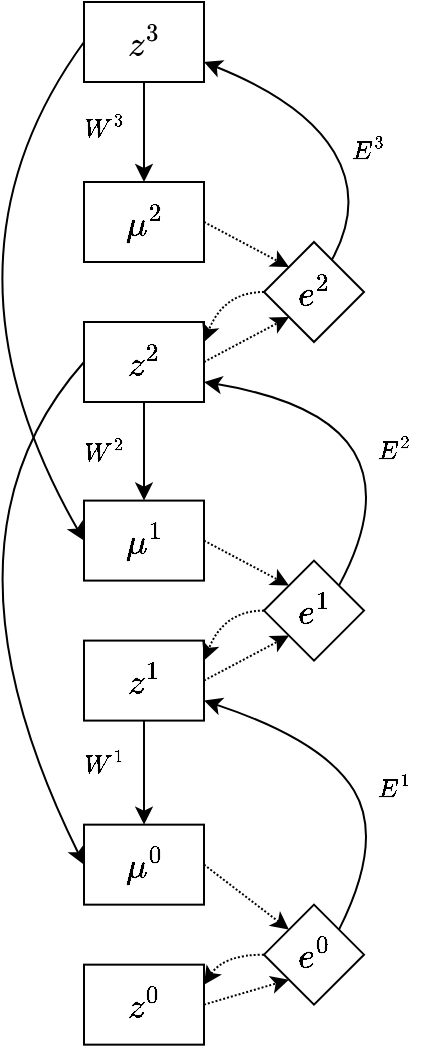 <mxfile version="22.1.16" type="device">
  <diagram name="Page-1" id="fu1geaqnW-9D8BklP9Hh">
    <mxGraphModel dx="989" dy="550" grid="1" gridSize="10" guides="1" tooltips="1" connect="1" arrows="1" fold="1" page="1" pageScale="1" pageWidth="850" pageHeight="1100" math="1" shadow="0">
      <root>
        <mxCell id="0" />
        <mxCell id="1" parent="0" />
        <mxCell id="atAiUvy_6sOID0HwvwlK-1" value="&lt;font style=&quot;font-size: 15px;&quot;&gt;&lt;svg xmlns:xlink=&quot;http://www.w3.org/1999/xlink&quot; viewBox=&quot;0 -883.2 901.6 894.2&quot; role=&quot;img&quot; height=&quot;2.023ex&quot; width=&quot;2.04ex&quot; xmlns=&quot;http://www.w3.org/2000/svg&quot; style=&quot;vertical-align: -0.025ex; font-size: 15px;&quot;&gt;&lt;defs style=&quot;font-size: 15px;&quot;&gt;&lt;path d=&quot;M347 338Q337 338 294 349T231 360Q211 360 197 356T174 346T162 335T155 324L153 320Q150 317 138 317Q117 317 117 325Q117 330 120 339Q133 378 163 406T229 440Q241 442 246 442Q271 442 291 425T329 392T367 375Q389 375 411 408T434 441Q435 442 449 442H462Q468 436 468 434Q468 430 463 420T449 399T432 377T418 358L411 349Q368 298 275 214T160 106L148 94L163 93Q185 93 227 82T290 71Q328 71 360 90T402 140Q406 149 409 151T424 153Q443 153 443 143Q443 138 442 134Q425 72 376 31T278 -11Q252 -11 232 6T193 40T155 57Q111 57 76 -3Q70 -11 59 -11H54H41Q35 -5 35 -2Q35 13 93 84Q132 129 225 214T340 322Q352 338 347 338Z&quot; id=&quot;MJX-2-TEX-I-1D467&quot; style=&quot;font-size: 15px;&quot;&gt;&lt;/path&gt;&lt;path d=&quot;M127 463Q100 463 85 480T69 524Q69 579 117 622T233 665Q268 665 277 664Q351 652 390 611T430 522Q430 470 396 421T302 350L299 348Q299 347 308 345T337 336T375 315Q457 262 457 175Q457 96 395 37T238 -22Q158 -22 100 21T42 130Q42 158 60 175T105 193Q133 193 151 175T169 130Q169 119 166 110T159 94T148 82T136 74T126 70T118 67L114 66Q165 21 238 21Q293 21 321 74Q338 107 338 175V195Q338 290 274 322Q259 328 213 329L171 330L168 332Q166 335 166 348Q166 366 174 366Q202 366 232 371Q266 376 294 413T322 525V533Q322 590 287 612Q265 626 240 626Q208 626 181 615T143 592T132 580H135Q138 579 143 578T153 573T165 566T175 555T183 540T186 520Q186 498 172 481T127 463Z&quot; id=&quot;MJX-2-TEX-N-33&quot; style=&quot;font-size: 15px;&quot;&gt;&lt;/path&gt;&lt;/defs&gt;&lt;g transform=&quot;scale(1,-1)&quot; stroke-width=&quot;0&quot; fill=&quot;currentColor&quot; stroke=&quot;currentColor&quot; style=&quot;font-size: 15px;&quot;&gt;&lt;g data-mml-node=&quot;math&quot; style=&quot;font-size: 15px;&quot;&gt;&lt;g data-mml-node=&quot;msup&quot; style=&quot;font-size: 15px;&quot;&gt;&lt;g data-mml-node=&quot;mi&quot; style=&quot;font-size: 15px;&quot;&gt;&lt;use xlink:href=&quot;#MJX-2-TEX-I-1D467&quot; data-c=&quot;1D467&quot; style=&quot;font-size: 15px;&quot;&gt;&lt;/use&gt;&lt;/g&gt;&lt;g transform=&quot;translate(498,413) scale(0.707)&quot; data-mml-node=&quot;mn&quot; style=&quot;font-size: 15px;&quot;&gt;&lt;use xlink:href=&quot;#MJX-2-TEX-N-33&quot; data-c=&quot;33&quot; style=&quot;font-size: 15px;&quot;&gt;&lt;/use&gt;&lt;/g&gt;&lt;/g&gt;&lt;/g&gt;&lt;/g&gt;&lt;/svg&gt;&lt;/font&gt;" style="rounded=0;whiteSpace=wrap;html=1;fontSize=15;" vertex="1" parent="1">
          <mxGeometry x="320" y="40" width="60" height="40" as="geometry" />
        </mxCell>
        <mxCell id="atAiUvy_6sOID0HwvwlK-3" value="$$z^2$$" style="rounded=0;whiteSpace=wrap;html=1;fontSize=15;" vertex="1" parent="1">
          <mxGeometry x="320" y="200" width="60" height="40" as="geometry" />
        </mxCell>
        <mxCell id="atAiUvy_6sOID0HwvwlK-4" value="$$z^1$$" style="rounded=0;whiteSpace=wrap;html=1;fontSize=15;" vertex="1" parent="1">
          <mxGeometry x="320" y="359.3" width="60" height="40" as="geometry" />
        </mxCell>
        <mxCell id="atAiUvy_6sOID0HwvwlK-5" value="$$z^0$$" style="rounded=0;whiteSpace=wrap;html=1;fontSize=15;" vertex="1" parent="1">
          <mxGeometry x="320" y="521.33" width="60" height="40" as="geometry" />
        </mxCell>
        <mxCell id="atAiUvy_6sOID0HwvwlK-6" value="$$\mu^2$$" style="rounded=0;whiteSpace=wrap;html=1;fontSize=15;" vertex="1" parent="1">
          <mxGeometry x="320" y="130" width="60" height="40" as="geometry" />
        </mxCell>
        <mxCell id="atAiUvy_6sOID0HwvwlK-7" value="$$\mu^1$$" style="rounded=0;whiteSpace=wrap;html=1;fontSize=15;" vertex="1" parent="1">
          <mxGeometry x="320" y="289.3" width="60" height="40" as="geometry" />
        </mxCell>
        <mxCell id="atAiUvy_6sOID0HwvwlK-8" value="" style="endArrow=classic;html=1;rounded=0;exitX=0.5;exitY=1;exitDx=0;exitDy=0;entryX=0.5;entryY=0;entryDx=0;entryDy=0;" edge="1" parent="1" source="atAiUvy_6sOID0HwvwlK-1" target="atAiUvy_6sOID0HwvwlK-6">
          <mxGeometry width="50" height="50" relative="1" as="geometry">
            <mxPoint x="350" y="90" as="sourcePoint" />
            <mxPoint x="520" y="80" as="targetPoint" />
          </mxGeometry>
        </mxCell>
        <mxCell id="atAiUvy_6sOID0HwvwlK-38" value="$$W^3$$" style="edgeLabel;html=1;align=center;verticalAlign=middle;resizable=0;points=[];" vertex="1" connectable="0" parent="atAiUvy_6sOID0HwvwlK-8">
          <mxGeometry x="-0.103" y="-2" relative="1" as="geometry">
            <mxPoint x="-18" as="offset" />
          </mxGeometry>
        </mxCell>
        <mxCell id="atAiUvy_6sOID0HwvwlK-9" value="" style="endArrow=classic;html=1;rounded=0;exitX=0.5;exitY=1;exitDx=0;exitDy=0;entryX=0.5;entryY=0;entryDx=0;entryDy=0;" edge="1" parent="1" source="atAiUvy_6sOID0HwvwlK-3" target="atAiUvy_6sOID0HwvwlK-7">
          <mxGeometry width="50" height="50" relative="1" as="geometry">
            <mxPoint x="450" y="260" as="sourcePoint" />
            <mxPoint x="500" y="210" as="targetPoint" />
          </mxGeometry>
        </mxCell>
        <mxCell id="atAiUvy_6sOID0HwvwlK-39" value="$$W^2$$" style="edgeLabel;html=1;align=center;verticalAlign=middle;resizable=0;points=[];" vertex="1" connectable="0" parent="atAiUvy_6sOID0HwvwlK-9">
          <mxGeometry x="0.021" relative="1" as="geometry">
            <mxPoint x="-20" as="offset" />
          </mxGeometry>
        </mxCell>
        <mxCell id="atAiUvy_6sOID0HwvwlK-10" value="&lt;font style=&quot;font-size: 15px;&quot;&gt;$$e^2$$&lt;/font&gt;" style="rhombus;whiteSpace=wrap;html=1;" vertex="1" parent="1">
          <mxGeometry x="410" y="160" width="50" height="50" as="geometry" />
        </mxCell>
        <mxCell id="atAiUvy_6sOID0HwvwlK-11" value="" style="endArrow=classic;html=1;rounded=0;exitX=0.5;exitY=1;exitDx=0;exitDy=0;entryX=0.5;entryY=0;entryDx=0;entryDy=0;" edge="1" parent="1" source="atAiUvy_6sOID0HwvwlK-4" target="atAiUvy_6sOID0HwvwlK-14">
          <mxGeometry width="50" height="50" relative="1" as="geometry">
            <mxPoint x="420" y="489.3" as="sourcePoint" />
            <mxPoint x="470" y="439.3" as="targetPoint" />
          </mxGeometry>
        </mxCell>
        <mxCell id="atAiUvy_6sOID0HwvwlK-40" value="$$W^1$$" style="edgeLabel;html=1;align=center;verticalAlign=middle;resizable=0;points=[];" vertex="1" connectable="0" parent="atAiUvy_6sOID0HwvwlK-11">
          <mxGeometry x="-0.191" y="1" relative="1" as="geometry">
            <mxPoint x="-21" as="offset" />
          </mxGeometry>
        </mxCell>
        <mxCell id="atAiUvy_6sOID0HwvwlK-12" value="&lt;font style=&quot;font-size: 15px;&quot;&gt;$$e^1$$&lt;/font&gt;" style="rhombus;whiteSpace=wrap;html=1;" vertex="1" parent="1">
          <mxGeometry x="410" y="319.3" width="50" height="50" as="geometry" />
        </mxCell>
        <mxCell id="atAiUvy_6sOID0HwvwlK-13" value="" style="endArrow=classic;html=1;rounded=0;exitX=1;exitY=0.5;exitDx=0;exitDy=0;entryX=0;entryY=0;entryDx=0;entryDy=0;dashed=1;dashPattern=1 1;" edge="1" parent="1" source="atAiUvy_6sOID0HwvwlK-6" target="atAiUvy_6sOID0HwvwlK-10">
          <mxGeometry width="50" height="50" relative="1" as="geometry">
            <mxPoint x="500" y="120" as="sourcePoint" />
            <mxPoint x="550" y="70" as="targetPoint" />
          </mxGeometry>
        </mxCell>
        <mxCell id="atAiUvy_6sOID0HwvwlK-14" value="$$\mu^0$$" style="rounded=0;whiteSpace=wrap;html=1;fontSize=15;" vertex="1" parent="1">
          <mxGeometry x="320" y="451.33" width="60" height="40" as="geometry" />
        </mxCell>
        <mxCell id="atAiUvy_6sOID0HwvwlK-15" value="&lt;font style=&quot;font-size: 15px;&quot;&gt;$$e^0$$&lt;/font&gt;" style="rhombus;whiteSpace=wrap;html=1;" vertex="1" parent="1">
          <mxGeometry x="410" y="491.33" width="50" height="50" as="geometry" />
        </mxCell>
        <mxCell id="atAiUvy_6sOID0HwvwlK-16" value="" style="endArrow=classic;html=1;rounded=0;entryX=0;entryY=1;entryDx=0;entryDy=0;exitX=1;exitY=0.5;exitDx=0;exitDy=0;dashed=1;dashPattern=1 1;" edge="1" parent="1" source="atAiUvy_6sOID0HwvwlK-3" target="atAiUvy_6sOID0HwvwlK-10">
          <mxGeometry width="50" height="50" relative="1" as="geometry">
            <mxPoint x="390" y="290" as="sourcePoint" />
            <mxPoint x="440" y="240" as="targetPoint" />
          </mxGeometry>
        </mxCell>
        <mxCell id="atAiUvy_6sOID0HwvwlK-17" value="" style="endArrow=classic;html=1;rounded=0;exitX=1;exitY=0.5;exitDx=0;exitDy=0;entryX=0;entryY=0;entryDx=0;entryDy=0;dashed=1;dashPattern=1 1;" edge="1" parent="1" source="atAiUvy_6sOID0HwvwlK-7" target="atAiUvy_6sOID0HwvwlK-12">
          <mxGeometry width="50" height="50" relative="1" as="geometry">
            <mxPoint x="400" y="319.3" as="sourcePoint" />
            <mxPoint x="450" y="269.3" as="targetPoint" />
          </mxGeometry>
        </mxCell>
        <mxCell id="atAiUvy_6sOID0HwvwlK-18" value="" style="endArrow=classic;html=1;rounded=0;exitX=1;exitY=0.5;exitDx=0;exitDy=0;entryX=0;entryY=1;entryDx=0;entryDy=0;dashed=1;dashPattern=1 1;" edge="1" parent="1" source="atAiUvy_6sOID0HwvwlK-4" target="atAiUvy_6sOID0HwvwlK-12">
          <mxGeometry width="50" height="50" relative="1" as="geometry">
            <mxPoint x="430" y="469.3" as="sourcePoint" />
            <mxPoint x="480" y="419.3" as="targetPoint" />
          </mxGeometry>
        </mxCell>
        <mxCell id="atAiUvy_6sOID0HwvwlK-19" value="" style="endArrow=classic;html=1;rounded=0;exitX=1;exitY=0.5;exitDx=0;exitDy=0;entryX=0;entryY=0;entryDx=0;entryDy=0;dashed=1;dashPattern=1 1;" edge="1" parent="1" source="atAiUvy_6sOID0HwvwlK-14" target="atAiUvy_6sOID0HwvwlK-15">
          <mxGeometry width="50" height="50" relative="1" as="geometry">
            <mxPoint x="480" y="511.33" as="sourcePoint" />
            <mxPoint x="530" y="461.33" as="targetPoint" />
          </mxGeometry>
        </mxCell>
        <mxCell id="atAiUvy_6sOID0HwvwlK-20" value="" style="endArrow=classic;html=1;rounded=0;exitX=1;exitY=0.5;exitDx=0;exitDy=0;entryX=0;entryY=1;entryDx=0;entryDy=0;dashed=1;dashPattern=1 1;" edge="1" parent="1" source="atAiUvy_6sOID0HwvwlK-5" target="atAiUvy_6sOID0HwvwlK-15">
          <mxGeometry width="50" height="50" relative="1" as="geometry">
            <mxPoint x="450" y="651.33" as="sourcePoint" />
            <mxPoint x="500" y="601.33" as="targetPoint" />
          </mxGeometry>
        </mxCell>
        <mxCell id="atAiUvy_6sOID0HwvwlK-22" value="" style="curved=1;endArrow=classic;html=1;rounded=0;exitX=1;exitY=0;exitDx=0;exitDy=0;entryX=1;entryY=0.75;entryDx=0;entryDy=0;" edge="1" parent="1" source="atAiUvy_6sOID0HwvwlK-15" target="atAiUvy_6sOID0HwvwlK-4">
          <mxGeometry width="50" height="50" relative="1" as="geometry">
            <mxPoint x="430" y="499.3" as="sourcePoint" />
            <mxPoint x="480" y="449.3" as="targetPoint" />
            <Array as="points">
              <mxPoint x="470" y="459.3" />
              <mxPoint x="440" y="409.3" />
            </Array>
          </mxGeometry>
        </mxCell>
        <mxCell id="atAiUvy_6sOID0HwvwlK-35" value="$$E^1$$" style="edgeLabel;html=1;align=center;verticalAlign=middle;resizable=0;points=[];" vertex="1" connectable="0" parent="atAiUvy_6sOID0HwvwlK-22">
          <mxGeometry x="-0.05" y="1" relative="1" as="geometry">
            <mxPoint x="22" as="offset" />
          </mxGeometry>
        </mxCell>
        <mxCell id="atAiUvy_6sOID0HwvwlK-23" value="" style="curved=1;endArrow=classic;html=1;rounded=0;entryX=1;entryY=0.75;entryDx=0;entryDy=0;" edge="1" parent="1" source="atAiUvy_6sOID0HwvwlK-10" target="atAiUvy_6sOID0HwvwlK-1">
          <mxGeometry width="50" height="50" relative="1" as="geometry">
            <mxPoint x="460" y="110" as="sourcePoint" />
            <mxPoint x="510" y="60" as="targetPoint" />
            <Array as="points">
              <mxPoint x="460" y="140" />
              <mxPoint x="430" y="90" />
            </Array>
          </mxGeometry>
        </mxCell>
        <mxCell id="atAiUvy_6sOID0HwvwlK-33" value="$$E^3$$" style="edgeLabel;html=1;align=center;verticalAlign=middle;resizable=0;points=[];" vertex="1" connectable="0" parent="atAiUvy_6sOID0HwvwlK-23">
          <mxGeometry x="-0.161" y="1" relative="1" as="geometry">
            <mxPoint x="17" y="-3" as="offset" />
          </mxGeometry>
        </mxCell>
        <mxCell id="atAiUvy_6sOID0HwvwlK-24" value="" style="curved=1;endArrow=classic;html=1;rounded=0;exitX=1;exitY=0;exitDx=0;exitDy=0;entryX=1;entryY=0.75;entryDx=0;entryDy=0;" edge="1" parent="1" source="atAiUvy_6sOID0HwvwlK-12" target="atAiUvy_6sOID0HwvwlK-3">
          <mxGeometry width="50" height="50" relative="1" as="geometry">
            <mxPoint x="450" y="330" as="sourcePoint" />
            <mxPoint x="500" y="280" as="targetPoint" />
            <Array as="points">
              <mxPoint x="470" y="290" />
              <mxPoint x="440" y="240" />
            </Array>
          </mxGeometry>
        </mxCell>
        <mxCell id="atAiUvy_6sOID0HwvwlK-34" value="&lt;div&gt;$$E^2$$&lt;/div&gt;" style="edgeLabel;html=1;align=center;verticalAlign=middle;resizable=0;points=[];" vertex="1" connectable="0" parent="atAiUvy_6sOID0HwvwlK-24">
          <mxGeometry x="-0.077" y="-1" relative="1" as="geometry">
            <mxPoint x="19" as="offset" />
          </mxGeometry>
        </mxCell>
        <mxCell id="atAiUvy_6sOID0HwvwlK-25" value="" style="curved=1;endArrow=classic;html=1;rounded=0;exitX=0;exitY=0.5;exitDx=0;exitDy=0;entryX=1;entryY=0.25;entryDx=0;entryDy=0;dashed=1;dashPattern=1 1;" edge="1" parent="1" source="atAiUvy_6sOID0HwvwlK-12" target="atAiUvy_6sOID0HwvwlK-4">
          <mxGeometry width="50" height="50" relative="1" as="geometry">
            <mxPoint x="510" y="369.3" as="sourcePoint" />
            <mxPoint x="390" y="359.3" as="targetPoint" />
            <Array as="points">
              <mxPoint x="390" y="344.3" />
            </Array>
          </mxGeometry>
        </mxCell>
        <mxCell id="atAiUvy_6sOID0HwvwlK-26" value="" style="curved=1;endArrow=classic;html=1;rounded=0;exitX=0;exitY=0.5;exitDx=0;exitDy=0;entryX=1;entryY=0.25;entryDx=0;entryDy=0;dashed=1;dashPattern=1 1;" edge="1" parent="1" source="atAiUvy_6sOID0HwvwlK-10" target="atAiUvy_6sOID0HwvwlK-3">
          <mxGeometry width="50" height="50" relative="1" as="geometry">
            <mxPoint x="500" y="230" as="sourcePoint" />
            <mxPoint x="550" y="180" as="targetPoint" />
            <Array as="points">
              <mxPoint x="390" y="185" />
            </Array>
          </mxGeometry>
        </mxCell>
        <mxCell id="atAiUvy_6sOID0HwvwlK-29" value="" style="curved=1;endArrow=classic;html=1;rounded=0;exitX=0;exitY=0.5;exitDx=0;exitDy=0;entryX=1;entryY=0.25;entryDx=0;entryDy=0;dashed=1;dashPattern=1 1;" edge="1" parent="1" source="atAiUvy_6sOID0HwvwlK-15" target="atAiUvy_6sOID0HwvwlK-5">
          <mxGeometry width="50" height="50" relative="1" as="geometry">
            <mxPoint x="500" y="491.33" as="sourcePoint" />
            <mxPoint x="550" y="441.33" as="targetPoint" />
            <Array as="points">
              <mxPoint x="390" y="516.33" />
            </Array>
          </mxGeometry>
        </mxCell>
        <mxCell id="atAiUvy_6sOID0HwvwlK-30" value="" style="curved=1;endArrow=classic;html=1;rounded=0;exitX=0;exitY=0.5;exitDx=0;exitDy=0;entryX=0;entryY=0.5;entryDx=0;entryDy=0;" edge="1" parent="1" source="atAiUvy_6sOID0HwvwlK-1" target="atAiUvy_6sOID0HwvwlK-7">
          <mxGeometry width="50" height="50" relative="1" as="geometry">
            <mxPoint x="180" y="200" as="sourcePoint" />
            <mxPoint x="260" y="250" as="targetPoint" />
            <Array as="points">
              <mxPoint x="240" y="170" />
            </Array>
          </mxGeometry>
        </mxCell>
        <mxCell id="atAiUvy_6sOID0HwvwlK-31" value="" style="curved=1;endArrow=classic;html=1;rounded=0;exitX=0;exitY=0.5;exitDx=0;exitDy=0;entryX=0;entryY=0.5;entryDx=0;entryDy=0;" edge="1" parent="1" source="atAiUvy_6sOID0HwvwlK-3" target="atAiUvy_6sOID0HwvwlK-14">
          <mxGeometry width="50" height="50" relative="1" as="geometry">
            <mxPoint x="180" y="270" as="sourcePoint" />
            <mxPoint x="230" y="220" as="targetPoint" />
            <Array as="points">
              <mxPoint x="240" y="310" />
            </Array>
          </mxGeometry>
        </mxCell>
      </root>
    </mxGraphModel>
  </diagram>
</mxfile>
